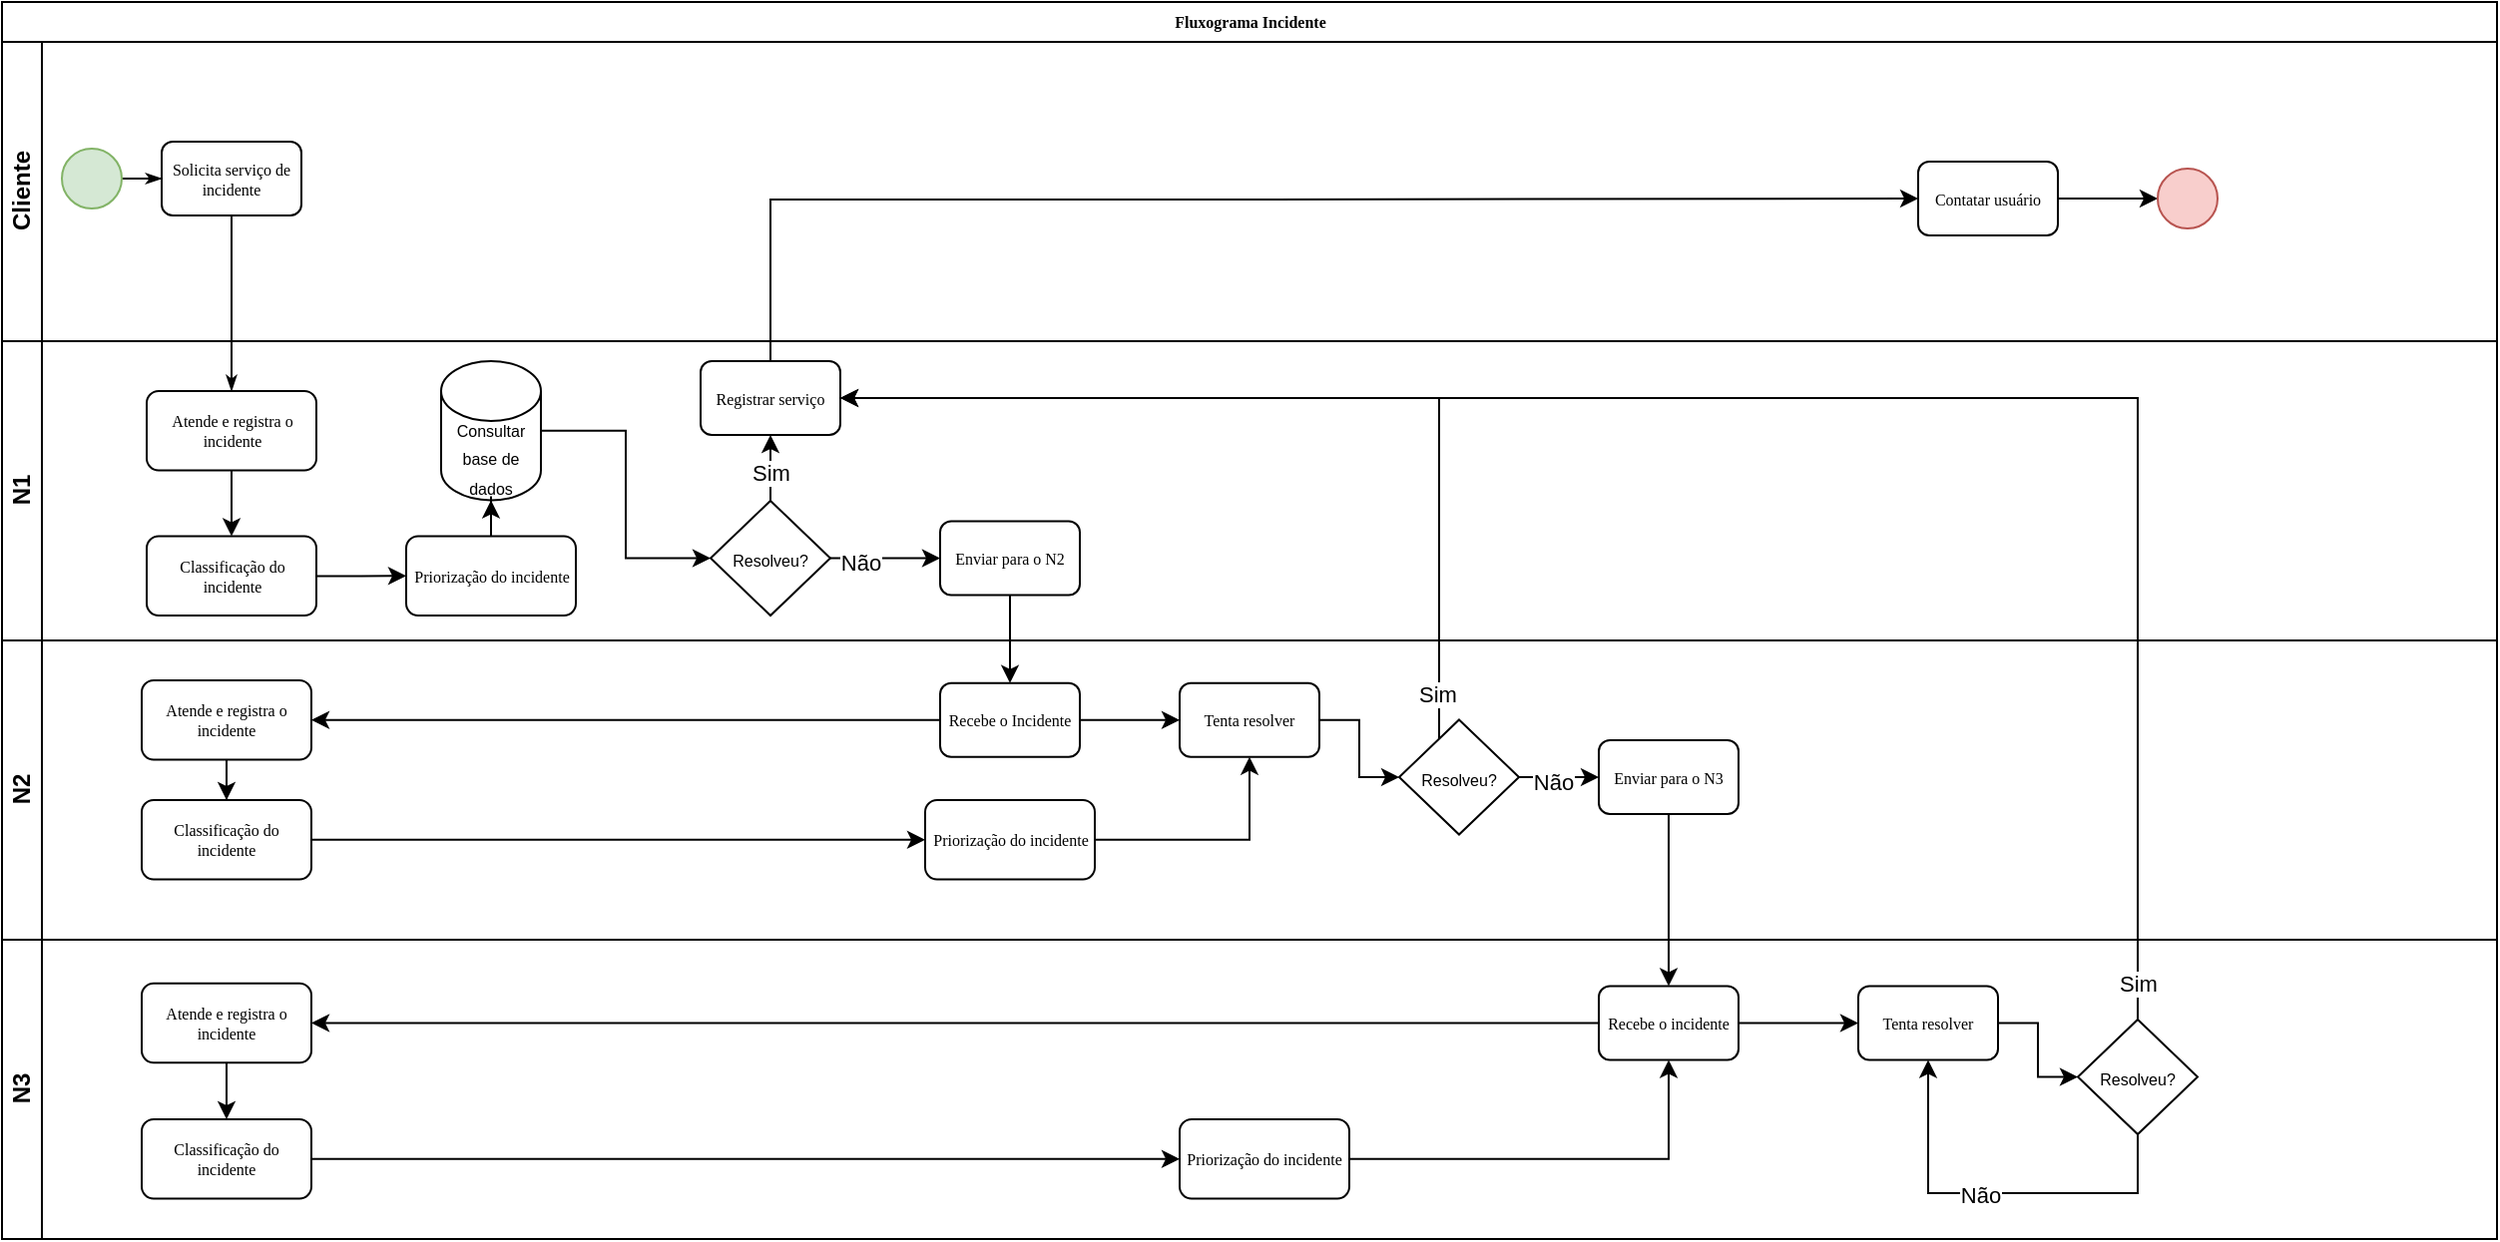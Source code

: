 <mxfile version="27.0.5">
  <diagram name="Page-1" id="c7488fd3-1785-93aa-aadb-54a6760d102a">
    <mxGraphModel dx="1426" dy="889" grid="1" gridSize="10" guides="1" tooltips="1" connect="1" arrows="1" fold="1" page="1" pageScale="1" pageWidth="1100" pageHeight="850" background="none" math="0" shadow="0">
      <root>
        <mxCell id="0" />
        <mxCell id="1" parent="0" />
        <mxCell id="2b4e8129b02d487f-1" value="Fluxograma Incidente" style="swimlane;html=1;childLayout=stackLayout;horizontal=1;startSize=20;horizontalStack=0;rounded=0;shadow=0;labelBackgroundColor=none;strokeWidth=1;fontFamily=Verdana;fontSize=8;align=center;" parent="1" vertex="1">
          <mxGeometry x="180" y="70" width="1250" height="470" as="geometry">
            <mxRectangle x="180" y="70" width="60" height="20" as="alternateBounds" />
          </mxGeometry>
        </mxCell>
        <mxCell id="2b4e8129b02d487f-24" style="edgeStyle=orthogonalEdgeStyle;rounded=0;html=1;labelBackgroundColor=none;startArrow=none;startFill=0;startSize=5;endArrow=classicThin;endFill=1;endSize=5;jettySize=auto;orthogonalLoop=1;strokeWidth=1;fontFamily=Verdana;fontSize=8;entryX=0.5;entryY=0;entryDx=0;entryDy=0;" parent="2b4e8129b02d487f-1" source="2b4e8129b02d487f-6" target="wLUNOJG521dtGGM9zAhy-138" edge="1">
          <mxGeometry relative="1" as="geometry">
            <mxPoint x="155" y="257.75" as="targetPoint" />
          </mxGeometry>
        </mxCell>
        <mxCell id="2b4e8129b02d487f-2" value="Cliente" style="swimlane;html=1;startSize=20;horizontal=0;" parent="2b4e8129b02d487f-1" vertex="1">
          <mxGeometry y="20" width="1250" height="150" as="geometry" />
        </mxCell>
        <mxCell id="2b4e8129b02d487f-18" style="edgeStyle=orthogonalEdgeStyle;rounded=0;html=1;labelBackgroundColor=none;startArrow=none;startFill=0;startSize=5;endArrow=classicThin;endFill=1;endSize=5;jettySize=auto;orthogonalLoop=1;strokeWidth=1;fontFamily=Verdana;fontSize=8" parent="2b4e8129b02d487f-2" source="2b4e8129b02d487f-5" target="2b4e8129b02d487f-6" edge="1">
          <mxGeometry relative="1" as="geometry" />
        </mxCell>
        <mxCell id="2b4e8129b02d487f-5" value="" style="ellipse;whiteSpace=wrap;html=1;rounded=0;shadow=0;labelBackgroundColor=none;strokeWidth=1;fontFamily=Verdana;fontSize=8;align=center;fillColor=#d5e8d4;strokeColor=#82b366;" parent="2b4e8129b02d487f-2" vertex="1">
          <mxGeometry x="30" y="53.5" width="30" height="30" as="geometry" />
        </mxCell>
        <mxCell id="2b4e8129b02d487f-6" value="Solicita serviço de incidente" style="rounded=1;whiteSpace=wrap;html=1;shadow=0;labelBackgroundColor=none;strokeWidth=1;fontFamily=Verdana;fontSize=8;align=center;" parent="2b4e8129b02d487f-2" vertex="1">
          <mxGeometry x="80" y="50.0" width="70" height="37" as="geometry" />
        </mxCell>
        <mxCell id="wLUNOJG521dtGGM9zAhy-42" style="edgeStyle=orthogonalEdgeStyle;rounded=0;orthogonalLoop=1;jettySize=auto;html=1;entryX=0;entryY=0.5;entryDx=0;entryDy=0;" edge="1" parent="2b4e8129b02d487f-2" source="wLUNOJG521dtGGM9zAhy-29" target="wLUNOJG521dtGGM9zAhy-40">
          <mxGeometry relative="1" as="geometry" />
        </mxCell>
        <mxCell id="wLUNOJG521dtGGM9zAhy-29" value="Contatar usuário" style="rounded=1;whiteSpace=wrap;html=1;shadow=0;labelBackgroundColor=none;strokeWidth=1;fontFamily=Verdana;fontSize=8;align=center;" vertex="1" parent="2b4e8129b02d487f-2">
          <mxGeometry x="960" y="60.0" width="70" height="37" as="geometry" />
        </mxCell>
        <mxCell id="wLUNOJG521dtGGM9zAhy-40" value="" style="ellipse;whiteSpace=wrap;html=1;rounded=0;shadow=0;labelBackgroundColor=none;strokeWidth=1;fontFamily=Verdana;fontSize=8;align=center;fillColor=#f8cecc;strokeColor=#b85450;" vertex="1" parent="2b4e8129b02d487f-2">
          <mxGeometry x="1080" y="63.5" width="30" height="30" as="geometry" />
        </mxCell>
        <mxCell id="2b4e8129b02d487f-3" value="N1" style="swimlane;html=1;startSize=20;horizontal=0;" parent="2b4e8129b02d487f-1" vertex="1">
          <mxGeometry y="170" width="1250" height="150" as="geometry" />
        </mxCell>
        <mxCell id="wLUNOJG521dtGGM9zAhy-98" style="edgeStyle=orthogonalEdgeStyle;rounded=0;orthogonalLoop=1;jettySize=auto;html=1;entryX=0;entryY=0.5;entryDx=0;entryDy=0;" edge="1" parent="2b4e8129b02d487f-3" source="wLUNOJG521dtGGM9zAhy-36" target="wLUNOJG521dtGGM9zAhy-97">
          <mxGeometry relative="1" as="geometry" />
        </mxCell>
        <mxCell id="wLUNOJG521dtGGM9zAhy-100" value="Não" style="edgeLabel;html=1;align=center;verticalAlign=middle;resizable=0;points=[];" vertex="1" connectable="0" parent="wLUNOJG521dtGGM9zAhy-98">
          <mxGeometry x="-0.454" y="-2" relative="1" as="geometry">
            <mxPoint as="offset" />
          </mxGeometry>
        </mxCell>
        <mxCell id="wLUNOJG521dtGGM9zAhy-36" value="&lt;font style=&quot;font-size: 8px;&quot;&gt;Resolveu?&lt;/font&gt;" style="rhombus;whiteSpace=wrap;html=1;" vertex="1" parent="2b4e8129b02d487f-3">
          <mxGeometry x="355" y="80" width="60" height="57.5" as="geometry" />
        </mxCell>
        <mxCell id="wLUNOJG521dtGGM9zAhy-28" value="Registrar serviço" style="rounded=1;whiteSpace=wrap;html=1;shadow=0;labelBackgroundColor=none;strokeWidth=1;fontFamily=Verdana;fontSize=8;align=center;" vertex="1" parent="2b4e8129b02d487f-3">
          <mxGeometry x="350" y="10.0" width="70" height="37" as="geometry" />
        </mxCell>
        <mxCell id="wLUNOJG521dtGGM9zAhy-39" style="edgeStyle=orthogonalEdgeStyle;rounded=0;orthogonalLoop=1;jettySize=auto;html=1;" edge="1" parent="2b4e8129b02d487f-3" source="wLUNOJG521dtGGM9zAhy-36" target="wLUNOJG521dtGGM9zAhy-28">
          <mxGeometry relative="1" as="geometry">
            <mxPoint x="255" y="30" as="targetPoint" />
          </mxGeometry>
        </mxCell>
        <mxCell id="wLUNOJG521dtGGM9zAhy-47" value="Sim" style="edgeLabel;html=1;align=center;verticalAlign=middle;resizable=0;points=[];" vertex="1" connectable="0" parent="wLUNOJG521dtGGM9zAhy-39">
          <mxGeometry x="-0.396" relative="1" as="geometry">
            <mxPoint as="offset" />
          </mxGeometry>
        </mxCell>
        <mxCell id="wLUNOJG521dtGGM9zAhy-96" style="edgeStyle=orthogonalEdgeStyle;rounded=0;orthogonalLoop=1;jettySize=auto;html=1;entryX=0;entryY=0.5;entryDx=0;entryDy=0;" edge="1" parent="2b4e8129b02d487f-3" source="wLUNOJG521dtGGM9zAhy-94" target="wLUNOJG521dtGGM9zAhy-36">
          <mxGeometry relative="1" as="geometry" />
        </mxCell>
        <mxCell id="wLUNOJG521dtGGM9zAhy-94" value="&lt;font style=&quot;font-size: 8px;&quot;&gt;Consultar base de dados&lt;/font&gt;" style="shape=cylinder3;whiteSpace=wrap;html=1;boundedLbl=1;backgroundOutline=1;size=15;" vertex="1" parent="2b4e8129b02d487f-3">
          <mxGeometry x="220" y="10" width="50" height="69.75" as="geometry" />
        </mxCell>
        <mxCell id="wLUNOJG521dtGGM9zAhy-97" value="Enviar para o N2" style="rounded=1;whiteSpace=wrap;html=1;shadow=0;labelBackgroundColor=none;strokeWidth=1;fontFamily=Verdana;fontSize=8;align=center;" vertex="1" parent="2b4e8129b02d487f-3">
          <mxGeometry x="470" y="90.25" width="70" height="37" as="geometry" />
        </mxCell>
        <mxCell id="wLUNOJG521dtGGM9zAhy-138" value="Atende e registra o incidente" style="rounded=1;whiteSpace=wrap;html=1;shadow=0;labelBackgroundColor=none;strokeWidth=1;fontFamily=Verdana;fontSize=8;align=center;" vertex="1" parent="2b4e8129b02d487f-3">
          <mxGeometry x="72.5" y="25" width="85" height="39.75" as="geometry" />
        </mxCell>
        <mxCell id="wLUNOJG521dtGGM9zAhy-148" style="edgeStyle=orthogonalEdgeStyle;rounded=0;orthogonalLoop=1;jettySize=auto;html=1;entryX=0;entryY=0.5;entryDx=0;entryDy=0;" edge="1" parent="2b4e8129b02d487f-3" source="wLUNOJG521dtGGM9zAhy-139" target="wLUNOJG521dtGGM9zAhy-147">
          <mxGeometry relative="1" as="geometry" />
        </mxCell>
        <mxCell id="wLUNOJG521dtGGM9zAhy-139" value="Classificação do incidente" style="rounded=1;whiteSpace=wrap;html=1;shadow=0;labelBackgroundColor=none;strokeWidth=1;fontFamily=Verdana;fontSize=8;align=center;" vertex="1" parent="2b4e8129b02d487f-3">
          <mxGeometry x="72.5" y="97.75" width="85" height="39.75" as="geometry" />
        </mxCell>
        <mxCell id="wLUNOJG521dtGGM9zAhy-137" style="edgeStyle=orthogonalEdgeStyle;rounded=0;orthogonalLoop=1;jettySize=auto;html=1;entryX=0.5;entryY=0;entryDx=0;entryDy=0;" edge="1" parent="2b4e8129b02d487f-3" source="wLUNOJG521dtGGM9zAhy-138" target="wLUNOJG521dtGGM9zAhy-139">
          <mxGeometry relative="1" as="geometry" />
        </mxCell>
        <mxCell id="wLUNOJG521dtGGM9zAhy-149" style="edgeStyle=orthogonalEdgeStyle;rounded=0;orthogonalLoop=1;jettySize=auto;html=1;" edge="1" parent="2b4e8129b02d487f-3" source="wLUNOJG521dtGGM9zAhy-147" target="wLUNOJG521dtGGM9zAhy-94">
          <mxGeometry relative="1" as="geometry" />
        </mxCell>
        <mxCell id="wLUNOJG521dtGGM9zAhy-147" value="Priorização do incidente" style="rounded=1;whiteSpace=wrap;html=1;shadow=0;labelBackgroundColor=none;strokeWidth=1;fontFamily=Verdana;fontSize=8;align=center;" vertex="1" parent="2b4e8129b02d487f-3">
          <mxGeometry x="202.5" y="97.75" width="85" height="39.75" as="geometry" />
        </mxCell>
        <mxCell id="wLUNOJG521dtGGM9zAhy-109" style="edgeStyle=orthogonalEdgeStyle;rounded=0;orthogonalLoop=1;jettySize=auto;html=1;" edge="1" parent="2b4e8129b02d487f-1" source="wLUNOJG521dtGGM9zAhy-97" target="wLUNOJG521dtGGM9zAhy-101">
          <mxGeometry relative="1" as="geometry" />
        </mxCell>
        <mxCell id="wLUNOJG521dtGGM9zAhy-112" style="edgeStyle=orthogonalEdgeStyle;rounded=0;orthogonalLoop=1;jettySize=auto;html=1;entryX=1;entryY=0.5;entryDx=0;entryDy=0;" edge="1" parent="2b4e8129b02d487f-1" source="wLUNOJG521dtGGM9zAhy-102" target="wLUNOJG521dtGGM9zAhy-28">
          <mxGeometry relative="1" as="geometry">
            <Array as="points">
              <mxPoint x="720" y="199" />
            </Array>
          </mxGeometry>
        </mxCell>
        <mxCell id="wLUNOJG521dtGGM9zAhy-136" value="Sim" style="edgeLabel;html=1;align=center;verticalAlign=middle;resizable=0;points=[];" vertex="1" connectable="0" parent="wLUNOJG521dtGGM9zAhy-112">
          <mxGeometry x="-0.904" y="1" relative="1" as="geometry">
            <mxPoint as="offset" />
          </mxGeometry>
        </mxCell>
        <mxCell id="wLUNOJG521dtGGM9zAhy-113" style="edgeStyle=orthogonalEdgeStyle;rounded=0;orthogonalLoop=1;jettySize=auto;html=1;entryX=0;entryY=0.5;entryDx=0;entryDy=0;" edge="1" parent="2b4e8129b02d487f-1" source="wLUNOJG521dtGGM9zAhy-28" target="wLUNOJG521dtGGM9zAhy-29">
          <mxGeometry relative="1" as="geometry">
            <Array as="points">
              <mxPoint x="385" y="99" />
              <mxPoint x="635" y="99" />
            </Array>
          </mxGeometry>
        </mxCell>
        <mxCell id="2b4e8129b02d487f-4" value="N2" style="swimlane;html=1;startSize=20;horizontal=0;" parent="2b4e8129b02d487f-1" vertex="1">
          <mxGeometry y="320" width="1250" height="150" as="geometry" />
        </mxCell>
        <mxCell id="wLUNOJG521dtGGM9zAhy-122" style="edgeStyle=orthogonalEdgeStyle;rounded=0;orthogonalLoop=1;jettySize=auto;html=1;" edge="1" parent="2b4e8129b02d487f-4" source="wLUNOJG521dtGGM9zAhy-101" target="wLUNOJG521dtGGM9zAhy-121">
          <mxGeometry relative="1" as="geometry" />
        </mxCell>
        <mxCell id="wLUNOJG521dtGGM9zAhy-150" style="edgeStyle=orthogonalEdgeStyle;rounded=0;orthogonalLoop=1;jettySize=auto;html=1;" edge="1" parent="2b4e8129b02d487f-4" source="wLUNOJG521dtGGM9zAhy-101" target="wLUNOJG521dtGGM9zAhy-141">
          <mxGeometry relative="1" as="geometry" />
        </mxCell>
        <mxCell id="wLUNOJG521dtGGM9zAhy-101" value="Recebe o Incidente" style="rounded=1;whiteSpace=wrap;html=1;shadow=0;labelBackgroundColor=none;strokeWidth=1;fontFamily=Verdana;fontSize=8;align=center;" vertex="1" parent="2b4e8129b02d487f-4">
          <mxGeometry x="470" y="21.37" width="70" height="37" as="geometry" />
        </mxCell>
        <mxCell id="wLUNOJG521dtGGM9zAhy-110" style="edgeStyle=orthogonalEdgeStyle;rounded=0;orthogonalLoop=1;jettySize=auto;html=1;" edge="1" parent="2b4e8129b02d487f-4" source="wLUNOJG521dtGGM9zAhy-102" target="wLUNOJG521dtGGM9zAhy-104">
          <mxGeometry relative="1" as="geometry" />
        </mxCell>
        <mxCell id="wLUNOJG521dtGGM9zAhy-124" value="Não" style="edgeLabel;html=1;align=center;verticalAlign=middle;resizable=0;points=[];" vertex="1" connectable="0" parent="wLUNOJG521dtGGM9zAhy-110">
          <mxGeometry x="-0.178" y="-2" relative="1" as="geometry">
            <mxPoint as="offset" />
          </mxGeometry>
        </mxCell>
        <mxCell id="wLUNOJG521dtGGM9zAhy-102" value="&lt;font style=&quot;font-size: 8px;&quot;&gt;Resolveu?&lt;/font&gt;" style="rhombus;whiteSpace=wrap;html=1;" vertex="1" parent="2b4e8129b02d487f-4">
          <mxGeometry x="700" y="39.75" width="60" height="57.5" as="geometry" />
        </mxCell>
        <mxCell id="wLUNOJG521dtGGM9zAhy-104" value="Enviar para o N3" style="rounded=1;whiteSpace=wrap;html=1;shadow=0;labelBackgroundColor=none;strokeWidth=1;fontFamily=Verdana;fontSize=8;align=center;" vertex="1" parent="2b4e8129b02d487f-4">
          <mxGeometry x="800" y="50.0" width="70" height="37" as="geometry" />
        </mxCell>
        <mxCell id="wLUNOJG521dtGGM9zAhy-123" style="edgeStyle=orthogonalEdgeStyle;rounded=0;orthogonalLoop=1;jettySize=auto;html=1;entryX=0;entryY=0.5;entryDx=0;entryDy=0;" edge="1" parent="2b4e8129b02d487f-4" source="wLUNOJG521dtGGM9zAhy-121" target="wLUNOJG521dtGGM9zAhy-102">
          <mxGeometry relative="1" as="geometry" />
        </mxCell>
        <mxCell id="wLUNOJG521dtGGM9zAhy-121" value="Tenta resolver" style="rounded=1;whiteSpace=wrap;html=1;shadow=0;labelBackgroundColor=none;strokeWidth=1;fontFamily=Verdana;fontSize=8;align=center;" vertex="1" parent="2b4e8129b02d487f-4">
          <mxGeometry x="590" y="21.37" width="70" height="37" as="geometry" />
        </mxCell>
        <mxCell id="wLUNOJG521dtGGM9zAhy-141" value="Atende e registra o incidente" style="rounded=1;whiteSpace=wrap;html=1;shadow=0;labelBackgroundColor=none;strokeWidth=1;fontFamily=Verdana;fontSize=8;align=center;" vertex="1" parent="2b4e8129b02d487f-4">
          <mxGeometry x="70" y="20" width="85" height="39.75" as="geometry" />
        </mxCell>
        <mxCell id="wLUNOJG521dtGGM9zAhy-152" style="edgeStyle=orthogonalEdgeStyle;rounded=0;orthogonalLoop=1;jettySize=auto;html=1;" edge="1" parent="2b4e8129b02d487f-4" source="wLUNOJG521dtGGM9zAhy-142" target="wLUNOJG521dtGGM9zAhy-151">
          <mxGeometry relative="1" as="geometry" />
        </mxCell>
        <mxCell id="wLUNOJG521dtGGM9zAhy-142" value="Classificação do incidente" style="rounded=1;whiteSpace=wrap;html=1;shadow=0;labelBackgroundColor=none;strokeWidth=1;fontFamily=Verdana;fontSize=8;align=center;" vertex="1" parent="2b4e8129b02d487f-4">
          <mxGeometry x="70" y="80" width="85" height="39.75" as="geometry" />
        </mxCell>
        <mxCell id="wLUNOJG521dtGGM9zAhy-140" style="edgeStyle=orthogonalEdgeStyle;rounded=0;orthogonalLoop=1;jettySize=auto;html=1;" edge="1" parent="2b4e8129b02d487f-4" source="wLUNOJG521dtGGM9zAhy-141" target="wLUNOJG521dtGGM9zAhy-142">
          <mxGeometry relative="1" as="geometry" />
        </mxCell>
        <mxCell id="wLUNOJG521dtGGM9zAhy-153" style="edgeStyle=orthogonalEdgeStyle;rounded=0;orthogonalLoop=1;jettySize=auto;html=1;entryX=0.5;entryY=1;entryDx=0;entryDy=0;" edge="1" parent="2b4e8129b02d487f-4" source="wLUNOJG521dtGGM9zAhy-151" target="wLUNOJG521dtGGM9zAhy-121">
          <mxGeometry relative="1" as="geometry">
            <Array as="points">
              <mxPoint x="625" y="100" />
            </Array>
          </mxGeometry>
        </mxCell>
        <mxCell id="wLUNOJG521dtGGM9zAhy-151" value="Priorização do incidente" style="rounded=1;whiteSpace=wrap;html=1;shadow=0;labelBackgroundColor=none;strokeWidth=1;fontFamily=Verdana;fontSize=8;align=center;" vertex="1" parent="2b4e8129b02d487f-4">
          <mxGeometry x="462.5" y="80" width="85" height="39.75" as="geometry" />
        </mxCell>
        <mxCell id="wLUNOJG521dtGGM9zAhy-1" value="N3" style="swimlane;html=1;startSize=20;horizontal=0;" vertex="1" parent="1">
          <mxGeometry x="180" y="540" width="1250" height="150" as="geometry" />
        </mxCell>
        <mxCell id="wLUNOJG521dtGGM9zAhy-127" style="edgeStyle=orthogonalEdgeStyle;rounded=0;orthogonalLoop=1;jettySize=auto;html=1;" edge="1" parent="wLUNOJG521dtGGM9zAhy-1" source="wLUNOJG521dtGGM9zAhy-106" target="wLUNOJG521dtGGM9zAhy-126">
          <mxGeometry relative="1" as="geometry" />
        </mxCell>
        <mxCell id="wLUNOJG521dtGGM9zAhy-154" style="edgeStyle=orthogonalEdgeStyle;rounded=0;orthogonalLoop=1;jettySize=auto;html=1;" edge="1" parent="wLUNOJG521dtGGM9zAhy-1" source="wLUNOJG521dtGGM9zAhy-106" target="wLUNOJG521dtGGM9zAhy-144">
          <mxGeometry relative="1" as="geometry" />
        </mxCell>
        <mxCell id="wLUNOJG521dtGGM9zAhy-106" value="Recebe o incidente" style="rounded=1;whiteSpace=wrap;html=1;shadow=0;labelBackgroundColor=none;strokeWidth=1;fontFamily=Verdana;fontSize=8;align=center;" vertex="1" parent="wLUNOJG521dtGGM9zAhy-1">
          <mxGeometry x="800" y="23.25" width="70" height="37" as="geometry" />
        </mxCell>
        <mxCell id="wLUNOJG521dtGGM9zAhy-129" style="edgeStyle=orthogonalEdgeStyle;rounded=0;orthogonalLoop=1;jettySize=auto;html=1;entryX=0.5;entryY=1;entryDx=0;entryDy=0;" edge="1" parent="wLUNOJG521dtGGM9zAhy-1" source="wLUNOJG521dtGGM9zAhy-107" target="wLUNOJG521dtGGM9zAhy-126">
          <mxGeometry relative="1" as="geometry">
            <Array as="points">
              <mxPoint x="1070" y="127" />
              <mxPoint x="965" y="127" />
            </Array>
          </mxGeometry>
        </mxCell>
        <mxCell id="wLUNOJG521dtGGM9zAhy-133" value="Não" style="edgeLabel;html=1;align=center;verticalAlign=middle;resizable=0;points=[];" vertex="1" connectable="0" parent="wLUNOJG521dtGGM9zAhy-129">
          <mxGeometry x="0.084" y="1" relative="1" as="geometry">
            <mxPoint as="offset" />
          </mxGeometry>
        </mxCell>
        <mxCell id="wLUNOJG521dtGGM9zAhy-107" value="&lt;font style=&quot;font-size: 8px;&quot;&gt;Resolveu?&lt;/font&gt;" style="rhombus;whiteSpace=wrap;html=1;" vertex="1" parent="wLUNOJG521dtGGM9zAhy-1">
          <mxGeometry x="1040" y="40" width="60" height="57.5" as="geometry" />
        </mxCell>
        <mxCell id="wLUNOJG521dtGGM9zAhy-128" style="edgeStyle=orthogonalEdgeStyle;rounded=0;orthogonalLoop=1;jettySize=auto;html=1;" edge="1" parent="wLUNOJG521dtGGM9zAhy-1" source="wLUNOJG521dtGGM9zAhy-126" target="wLUNOJG521dtGGM9zAhy-107">
          <mxGeometry relative="1" as="geometry" />
        </mxCell>
        <mxCell id="wLUNOJG521dtGGM9zAhy-126" value="Tenta resolver" style="rounded=1;whiteSpace=wrap;html=1;shadow=0;labelBackgroundColor=none;strokeWidth=1;fontFamily=Verdana;fontSize=8;align=center;" vertex="1" parent="wLUNOJG521dtGGM9zAhy-1">
          <mxGeometry x="930" y="23.25" width="70" height="37" as="geometry" />
        </mxCell>
        <mxCell id="wLUNOJG521dtGGM9zAhy-144" value="Atende e registra o incidente" style="rounded=1;whiteSpace=wrap;html=1;shadow=0;labelBackgroundColor=none;strokeWidth=1;fontFamily=Verdana;fontSize=8;align=center;" vertex="1" parent="wLUNOJG521dtGGM9zAhy-1">
          <mxGeometry x="70" y="21.88" width="85" height="39.75" as="geometry" />
        </mxCell>
        <mxCell id="wLUNOJG521dtGGM9zAhy-201" style="edgeStyle=orthogonalEdgeStyle;rounded=0;orthogonalLoop=1;jettySize=auto;html=1;entryX=0;entryY=0.5;entryDx=0;entryDy=0;" edge="1" parent="wLUNOJG521dtGGM9zAhy-1" source="wLUNOJG521dtGGM9zAhy-145" target="wLUNOJG521dtGGM9zAhy-200">
          <mxGeometry relative="1" as="geometry" />
        </mxCell>
        <mxCell id="wLUNOJG521dtGGM9zAhy-145" value="Classificação do incidente" style="rounded=1;whiteSpace=wrap;html=1;shadow=0;labelBackgroundColor=none;strokeWidth=1;fontFamily=Verdana;fontSize=8;align=center;" vertex="1" parent="wLUNOJG521dtGGM9zAhy-1">
          <mxGeometry x="70" y="90" width="85" height="39.75" as="geometry" />
        </mxCell>
        <mxCell id="wLUNOJG521dtGGM9zAhy-143" style="edgeStyle=orthogonalEdgeStyle;rounded=0;orthogonalLoop=1;jettySize=auto;html=1;entryX=0.5;entryY=0;entryDx=0;entryDy=0;" edge="1" parent="wLUNOJG521dtGGM9zAhy-1" source="wLUNOJG521dtGGM9zAhy-144" target="wLUNOJG521dtGGM9zAhy-145">
          <mxGeometry relative="1" as="geometry" />
        </mxCell>
        <mxCell id="wLUNOJG521dtGGM9zAhy-202" style="edgeStyle=orthogonalEdgeStyle;rounded=0;orthogonalLoop=1;jettySize=auto;html=1;entryX=0.5;entryY=1;entryDx=0;entryDy=0;" edge="1" parent="wLUNOJG521dtGGM9zAhy-1" source="wLUNOJG521dtGGM9zAhy-200" target="wLUNOJG521dtGGM9zAhy-106">
          <mxGeometry relative="1" as="geometry" />
        </mxCell>
        <mxCell id="wLUNOJG521dtGGM9zAhy-200" value="Priorização do incidente" style="rounded=1;whiteSpace=wrap;html=1;shadow=0;labelBackgroundColor=none;strokeWidth=1;fontFamily=Verdana;fontSize=8;align=center;" vertex="1" parent="wLUNOJG521dtGGM9zAhy-1">
          <mxGeometry x="590" y="90" width="85" height="39.75" as="geometry" />
        </mxCell>
        <mxCell id="wLUNOJG521dtGGM9zAhy-125" style="edgeStyle=orthogonalEdgeStyle;rounded=0;orthogonalLoop=1;jettySize=auto;html=1;" edge="1" parent="1" source="wLUNOJG521dtGGM9zAhy-104" target="wLUNOJG521dtGGM9zAhy-106">
          <mxGeometry relative="1" as="geometry" />
        </mxCell>
        <mxCell id="wLUNOJG521dtGGM9zAhy-130" style="edgeStyle=orthogonalEdgeStyle;rounded=0;orthogonalLoop=1;jettySize=auto;html=1;entryX=1;entryY=0.5;entryDx=0;entryDy=0;" edge="1" parent="1" source="wLUNOJG521dtGGM9zAhy-107" target="wLUNOJG521dtGGM9zAhy-28">
          <mxGeometry relative="1" as="geometry">
            <Array as="points">
              <mxPoint x="1250" y="269" />
            </Array>
          </mxGeometry>
        </mxCell>
        <mxCell id="wLUNOJG521dtGGM9zAhy-135" value="Sim" style="edgeLabel;html=1;align=center;verticalAlign=middle;resizable=0;points=[];" vertex="1" connectable="0" parent="wLUNOJG521dtGGM9zAhy-130">
          <mxGeometry x="-0.963" relative="1" as="geometry">
            <mxPoint as="offset" />
          </mxGeometry>
        </mxCell>
      </root>
    </mxGraphModel>
  </diagram>
</mxfile>
